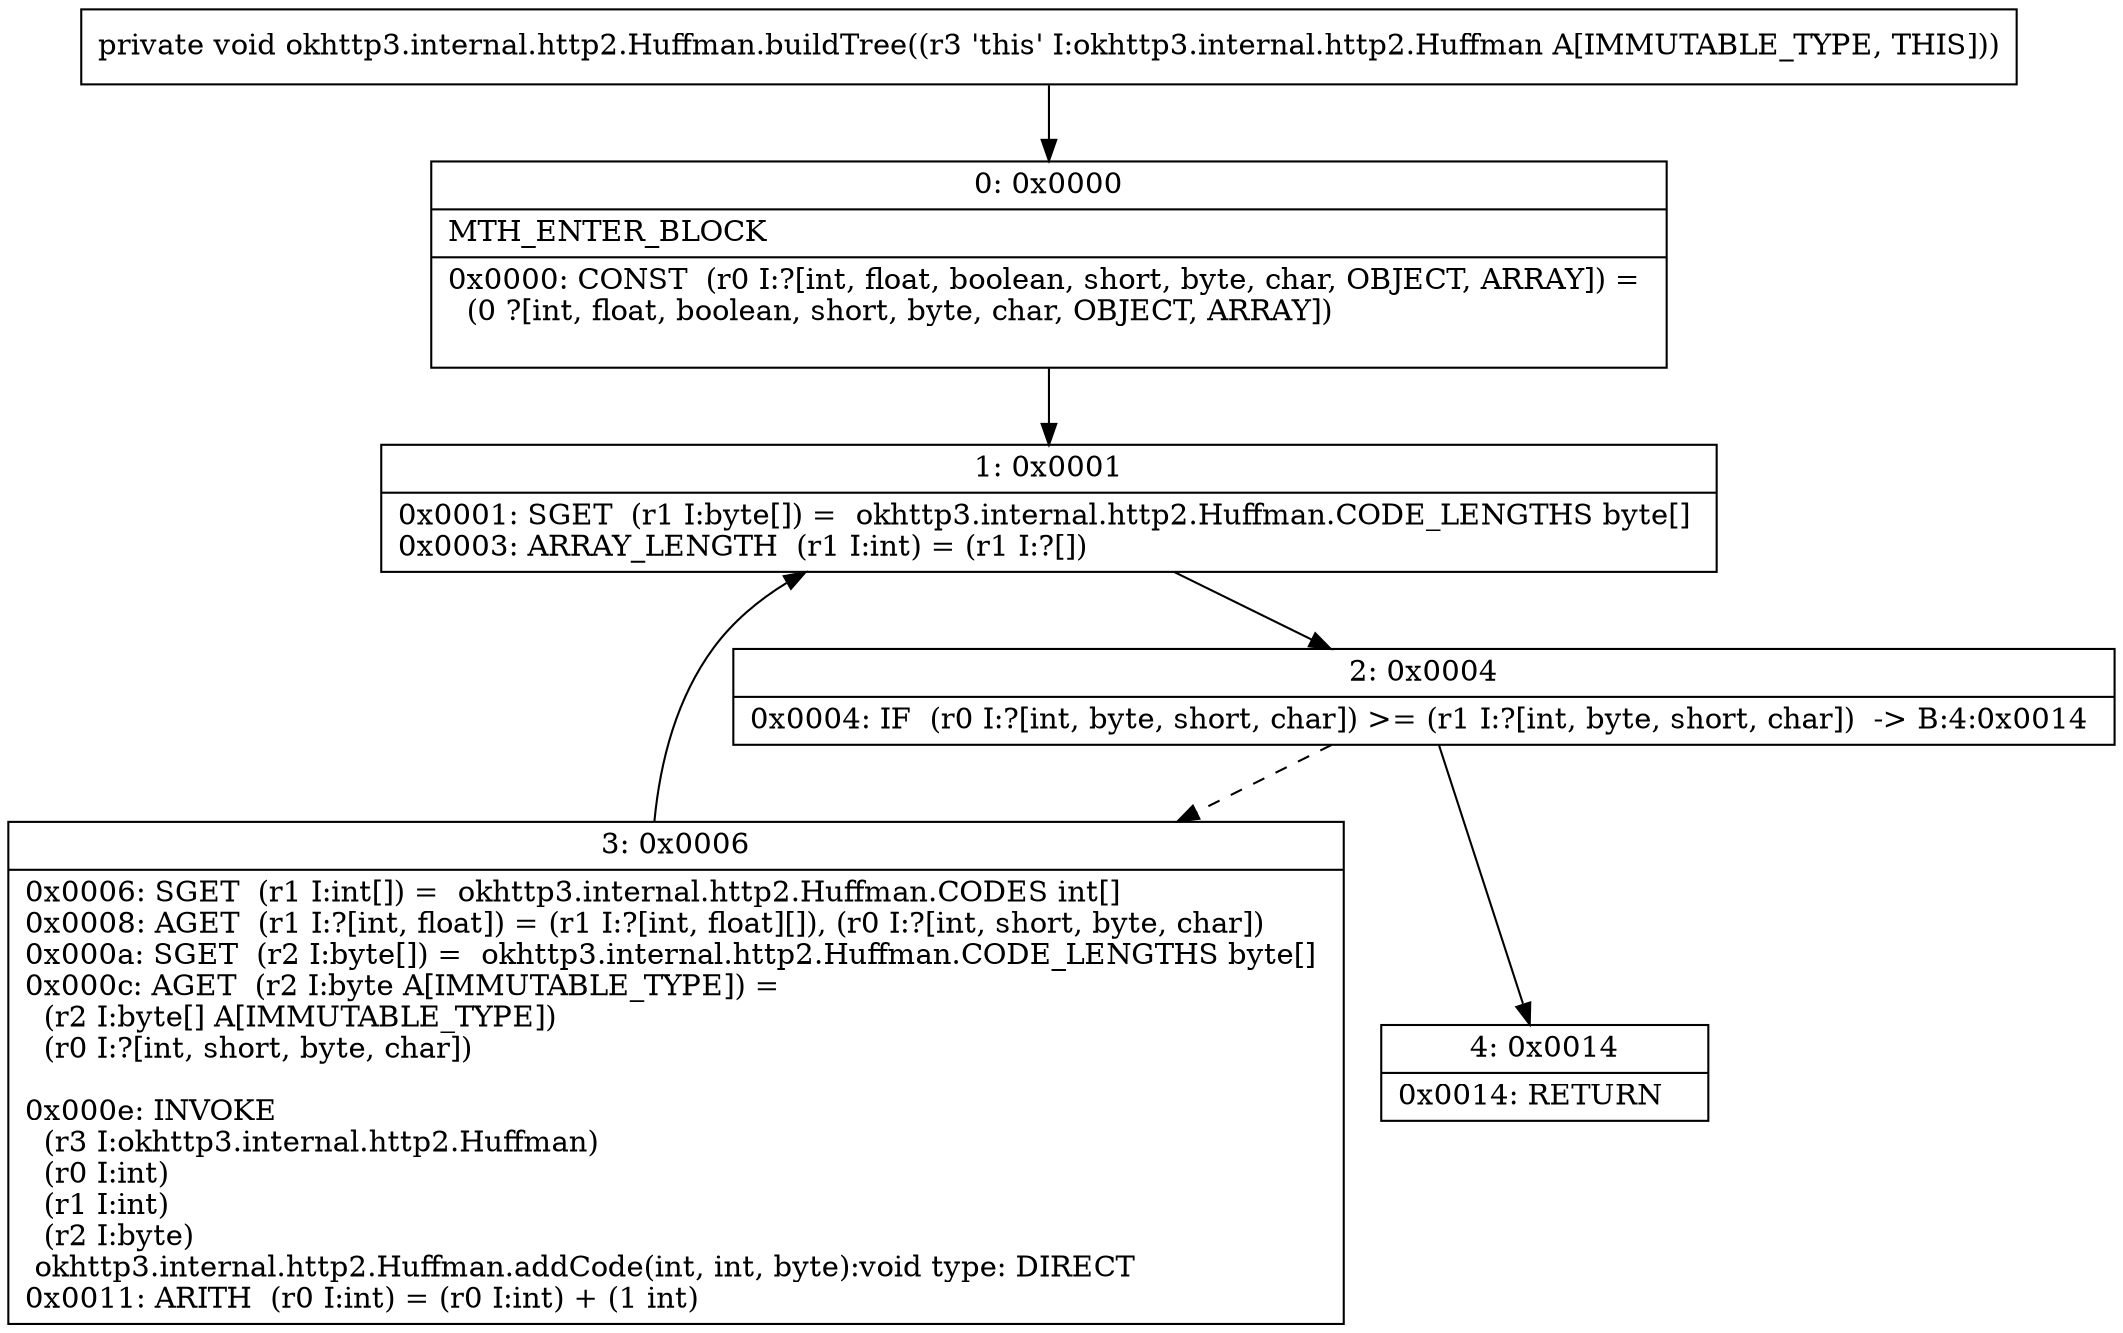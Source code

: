 digraph "CFG forokhttp3.internal.http2.Huffman.buildTree()V" {
Node_0 [shape=record,label="{0\:\ 0x0000|MTH_ENTER_BLOCK\l|0x0000: CONST  (r0 I:?[int, float, boolean, short, byte, char, OBJECT, ARRAY]) = \l  (0 ?[int, float, boolean, short, byte, char, OBJECT, ARRAY])\l \l}"];
Node_1 [shape=record,label="{1\:\ 0x0001|0x0001: SGET  (r1 I:byte[]) =  okhttp3.internal.http2.Huffman.CODE_LENGTHS byte[] \l0x0003: ARRAY_LENGTH  (r1 I:int) = (r1 I:?[]) \l}"];
Node_2 [shape=record,label="{2\:\ 0x0004|0x0004: IF  (r0 I:?[int, byte, short, char]) \>= (r1 I:?[int, byte, short, char])  \-\> B:4:0x0014 \l}"];
Node_3 [shape=record,label="{3\:\ 0x0006|0x0006: SGET  (r1 I:int[]) =  okhttp3.internal.http2.Huffman.CODES int[] \l0x0008: AGET  (r1 I:?[int, float]) = (r1 I:?[int, float][]), (r0 I:?[int, short, byte, char]) \l0x000a: SGET  (r2 I:byte[]) =  okhttp3.internal.http2.Huffman.CODE_LENGTHS byte[] \l0x000c: AGET  (r2 I:byte A[IMMUTABLE_TYPE]) = \l  (r2 I:byte[] A[IMMUTABLE_TYPE])\l  (r0 I:?[int, short, byte, char])\l \l0x000e: INVOKE  \l  (r3 I:okhttp3.internal.http2.Huffman)\l  (r0 I:int)\l  (r1 I:int)\l  (r2 I:byte)\l okhttp3.internal.http2.Huffman.addCode(int, int, byte):void type: DIRECT \l0x0011: ARITH  (r0 I:int) = (r0 I:int) + (1 int) \l}"];
Node_4 [shape=record,label="{4\:\ 0x0014|0x0014: RETURN   \l}"];
MethodNode[shape=record,label="{private void okhttp3.internal.http2.Huffman.buildTree((r3 'this' I:okhttp3.internal.http2.Huffman A[IMMUTABLE_TYPE, THIS])) }"];
MethodNode -> Node_0;
Node_0 -> Node_1;
Node_1 -> Node_2;
Node_2 -> Node_3[style=dashed];
Node_2 -> Node_4;
Node_3 -> Node_1;
}

